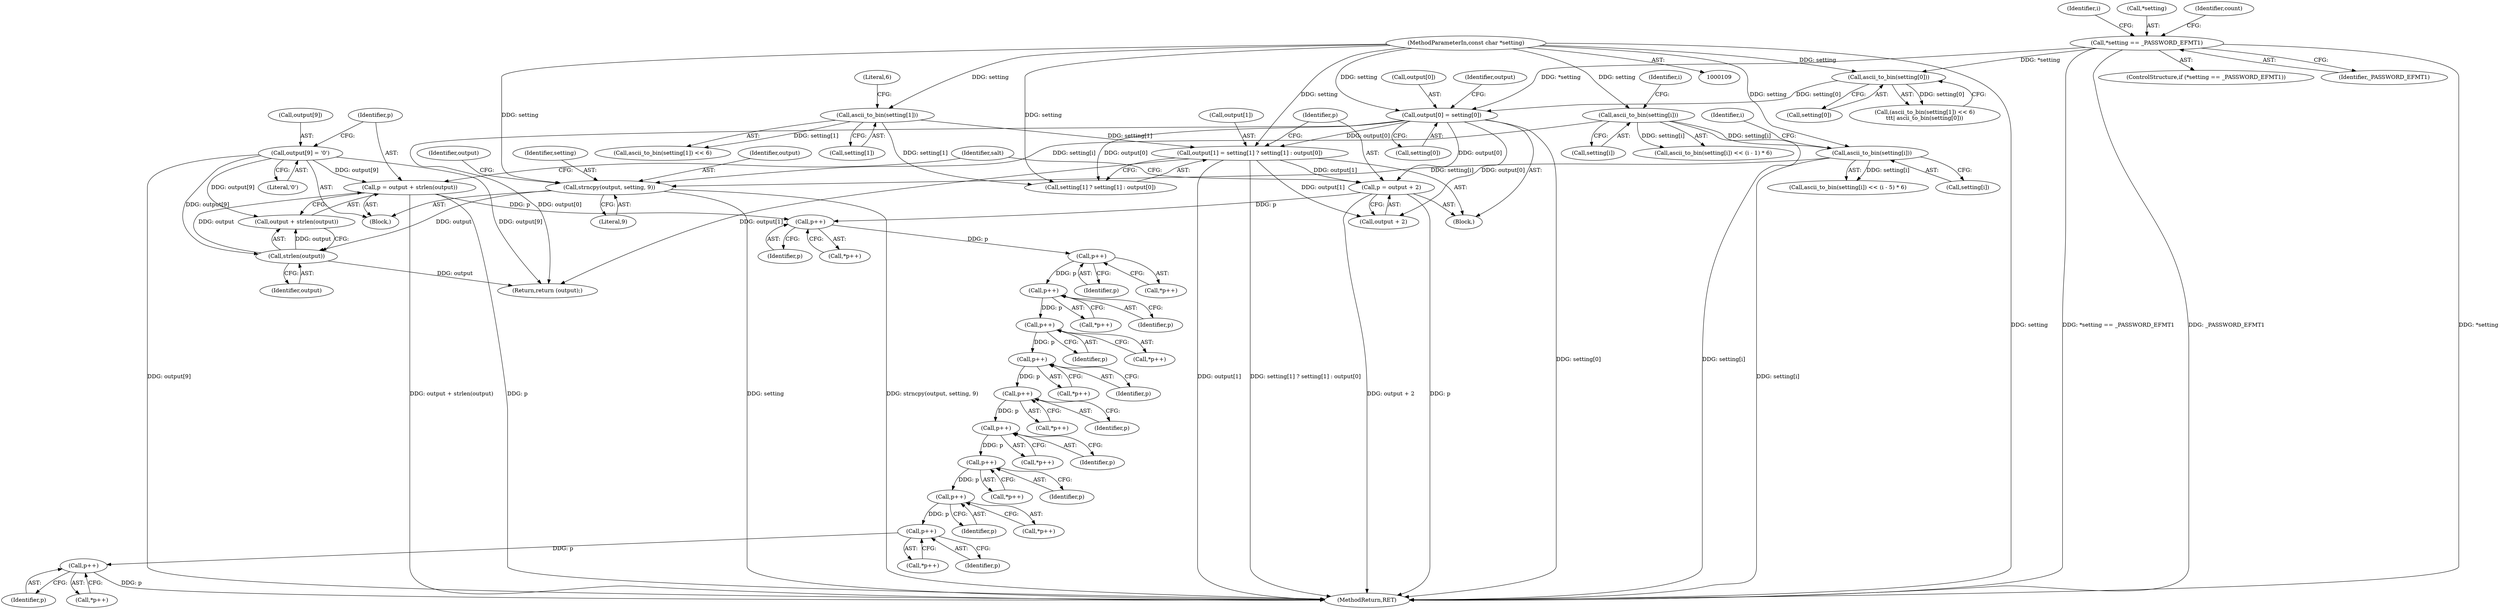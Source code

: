 digraph "0_postgresql_932ded2ed51e8333852e370c7a6dad75d9f236f9@pointer" {
"1000455" [label="(Call,p++)"];
"1000444" [label="(Call,p++)"];
"1000430" [label="(Call,p++)"];
"1000419" [label="(Call,p++)"];
"1000408" [label="(Call,p++)"];
"1000397" [label="(Call,p++)"];
"1000377" [label="(Call,p++)"];
"1000366" [label="(Call,p++)"];
"1000355" [label="(Call,p++)"];
"1000344" [label="(Call,p++)"];
"1000274" [label="(Call,p = output + strlen(output))"];
"1000269" [label="(Call,output[9] = '\0')"];
"1000278" [label="(Call,strlen(output))"];
"1000265" [label="(Call,strncpy(output, setting, 9))"];
"1000208" [label="(Call,ascii_to_bin(setting[i]))"];
"1000183" [label="(Call,ascii_to_bin(setting[i]))"];
"1000111" [label="(MethodParameterIn,const char *setting)"];
"1000319" [label="(Call,p = output + 2)"];
"1000305" [label="(Call,output[1] = setting[1] ? setting[1] : output[0])"];
"1000289" [label="(Call,ascii_to_bin(setting[1]))"];
"1000298" [label="(Call,output[0] = setting[0])"];
"1000294" [label="(Call,ascii_to_bin(setting[0]))"];
"1000162" [label="(Call,*setting == _PASSWORD_EFMT1)"];
"1000466" [label="(Call,p++)"];
"1000161" [label="(ControlStructure,if (*setting == _PASSWORD_EFMT1))"];
"1000111" [label="(MethodParameterIn,const char *setting)"];
"1000170" [label="(Identifier,i)"];
"1000165" [label="(Identifier,_PASSWORD_EFMT1)"];
"1000275" [label="(Identifier,p)"];
"1000398" [label="(Identifier,p)"];
"1000302" [label="(Call,setting[0])"];
"1000356" [label="(Identifier,p)"];
"1000343" [label="(Call,*p++)"];
"1000273" [label="(Literal,'\0')"];
"1000183" [label="(Call,ascii_to_bin(setting[i]))"];
"1000270" [label="(Call,output[9])"];
"1000397" [label="(Call,p++)"];
"1000444" [label="(Call,p++)"];
"1000366" [label="(Call,p++)"];
"1000163" [label="(Call,*setting)"];
"1000367" [label="(Identifier,p)"];
"1000443" [label="(Call,*p++)"];
"1000354" [label="(Call,*p++)"];
"1000182" [label="(Call,ascii_to_bin(setting[i]) << (i - 1) * 6)"];
"1000431" [label="(Identifier,p)"];
"1000465" [label="(Call,*p++)"];
"1000409" [label="(Identifier,p)"];
"1000430" [label="(Call,p++)"];
"1000376" [label="(Call,*p++)"];
"1000289" [label="(Call,ascii_to_bin(setting[1]))"];
"1000306" [label="(Call,output[1])"];
"1000365" [label="(Call,*p++)"];
"1000279" [label="(Identifier,output)"];
"1000271" [label="(Identifier,output)"];
"1000269" [label="(Call,output[9] = '\0')"];
"1000293" [label="(Literal,6)"];
"1000419" [label="(Call,p++)"];
"1000166" [label="(Block,)"];
"1000267" [label="(Identifier,setting)"];
"1000287" [label="(Call,(ascii_to_bin(setting[1]) << 6)\n\t\t\t| ascii_to_bin(setting[0]))"];
"1000298" [label="(Call,output[0] = setting[0])"];
"1000355" [label="(Call,p++)"];
"1000456" [label="(Identifier,p)"];
"1000265" [label="(Call,strncpy(output, setting, 9))"];
"1000214" [label="(Identifier,i)"];
"1000189" [label="(Identifier,i)"];
"1000209" [label="(Call,setting[i])"];
"1000407" [label="(Call,*p++)"];
"1000207" [label="(Call,ascii_to_bin(setting[i]) << (i - 5) * 6)"];
"1000454" [label="(Call,*p++)"];
"1000319" [label="(Call,p = output + 2)"];
"1000281" [label="(Block,)"];
"1000345" [label="(Identifier,p)"];
"1000295" [label="(Call,setting[0])"];
"1000477" [label="(Return,return (output);)"];
"1000344" [label="(Call,p++)"];
"1000377" [label="(Call,p++)"];
"1000466" [label="(Call,p++)"];
"1000396" [label="(Call,*p++)"];
"1000184" [label="(Call,setting[i])"];
"1000309" [label="(Call,setting[1] ? setting[1] : output[0])"];
"1000299" [label="(Call,output[0])"];
"1000420" [label="(Identifier,p)"];
"1000162" [label="(Call,*setting == _PASSWORD_EFMT1)"];
"1000288" [label="(Call,ascii_to_bin(setting[1]) << 6)"];
"1000467" [label="(Identifier,p)"];
"1000408" [label="(Call,p++)"];
"1000445" [label="(Identifier,p)"];
"1000325" [label="(Identifier,salt)"];
"1000455" [label="(Call,p++)"];
"1000378" [label="(Identifier,p)"];
"1000276" [label="(Call,output + strlen(output))"];
"1000278" [label="(Call,strlen(output))"];
"1000479" [label="(MethodReturn,RET)"];
"1000320" [label="(Identifier,p)"];
"1000307" [label="(Identifier,output)"];
"1000266" [label="(Identifier,output)"];
"1000321" [label="(Call,output + 2)"];
"1000283" [label="(Identifier,count)"];
"1000208" [label="(Call,ascii_to_bin(setting[i]))"];
"1000429" [label="(Call,*p++)"];
"1000294" [label="(Call,ascii_to_bin(setting[0]))"];
"1000268" [label="(Literal,9)"];
"1000290" [label="(Call,setting[1])"];
"1000305" [label="(Call,output[1] = setting[1] ? setting[1] : output[0])"];
"1000418" [label="(Call,*p++)"];
"1000274" [label="(Call,p = output + strlen(output))"];
"1000455" -> "1000454"  [label="AST: "];
"1000455" -> "1000456"  [label="CFG: "];
"1000456" -> "1000455"  [label="AST: "];
"1000454" -> "1000455"  [label="CFG: "];
"1000444" -> "1000455"  [label="DDG: p"];
"1000455" -> "1000466"  [label="DDG: p"];
"1000444" -> "1000443"  [label="AST: "];
"1000444" -> "1000445"  [label="CFG: "];
"1000445" -> "1000444"  [label="AST: "];
"1000443" -> "1000444"  [label="CFG: "];
"1000430" -> "1000444"  [label="DDG: p"];
"1000430" -> "1000429"  [label="AST: "];
"1000430" -> "1000431"  [label="CFG: "];
"1000431" -> "1000430"  [label="AST: "];
"1000429" -> "1000430"  [label="CFG: "];
"1000419" -> "1000430"  [label="DDG: p"];
"1000419" -> "1000418"  [label="AST: "];
"1000419" -> "1000420"  [label="CFG: "];
"1000420" -> "1000419"  [label="AST: "];
"1000418" -> "1000419"  [label="CFG: "];
"1000408" -> "1000419"  [label="DDG: p"];
"1000408" -> "1000407"  [label="AST: "];
"1000408" -> "1000409"  [label="CFG: "];
"1000409" -> "1000408"  [label="AST: "];
"1000407" -> "1000408"  [label="CFG: "];
"1000397" -> "1000408"  [label="DDG: p"];
"1000397" -> "1000396"  [label="AST: "];
"1000397" -> "1000398"  [label="CFG: "];
"1000398" -> "1000397"  [label="AST: "];
"1000396" -> "1000397"  [label="CFG: "];
"1000377" -> "1000397"  [label="DDG: p"];
"1000377" -> "1000376"  [label="AST: "];
"1000377" -> "1000378"  [label="CFG: "];
"1000378" -> "1000377"  [label="AST: "];
"1000376" -> "1000377"  [label="CFG: "];
"1000366" -> "1000377"  [label="DDG: p"];
"1000366" -> "1000365"  [label="AST: "];
"1000366" -> "1000367"  [label="CFG: "];
"1000367" -> "1000366"  [label="AST: "];
"1000365" -> "1000366"  [label="CFG: "];
"1000355" -> "1000366"  [label="DDG: p"];
"1000355" -> "1000354"  [label="AST: "];
"1000355" -> "1000356"  [label="CFG: "];
"1000356" -> "1000355"  [label="AST: "];
"1000354" -> "1000355"  [label="CFG: "];
"1000344" -> "1000355"  [label="DDG: p"];
"1000344" -> "1000343"  [label="AST: "];
"1000344" -> "1000345"  [label="CFG: "];
"1000345" -> "1000344"  [label="AST: "];
"1000343" -> "1000344"  [label="CFG: "];
"1000274" -> "1000344"  [label="DDG: p"];
"1000319" -> "1000344"  [label="DDG: p"];
"1000274" -> "1000166"  [label="AST: "];
"1000274" -> "1000276"  [label="CFG: "];
"1000275" -> "1000274"  [label="AST: "];
"1000276" -> "1000274"  [label="AST: "];
"1000325" -> "1000274"  [label="CFG: "];
"1000274" -> "1000479"  [label="DDG: p"];
"1000274" -> "1000479"  [label="DDG: output + strlen(output)"];
"1000269" -> "1000274"  [label="DDG: output[9]"];
"1000278" -> "1000274"  [label="DDG: output"];
"1000269" -> "1000166"  [label="AST: "];
"1000269" -> "1000273"  [label="CFG: "];
"1000270" -> "1000269"  [label="AST: "];
"1000273" -> "1000269"  [label="AST: "];
"1000275" -> "1000269"  [label="CFG: "];
"1000269" -> "1000479"  [label="DDG: output[9]"];
"1000269" -> "1000276"  [label="DDG: output[9]"];
"1000269" -> "1000278"  [label="DDG: output[9]"];
"1000269" -> "1000477"  [label="DDG: output[9]"];
"1000278" -> "1000276"  [label="AST: "];
"1000278" -> "1000279"  [label="CFG: "];
"1000279" -> "1000278"  [label="AST: "];
"1000276" -> "1000278"  [label="CFG: "];
"1000278" -> "1000276"  [label="DDG: output"];
"1000265" -> "1000278"  [label="DDG: output"];
"1000278" -> "1000477"  [label="DDG: output"];
"1000265" -> "1000166"  [label="AST: "];
"1000265" -> "1000268"  [label="CFG: "];
"1000266" -> "1000265"  [label="AST: "];
"1000267" -> "1000265"  [label="AST: "];
"1000268" -> "1000265"  [label="AST: "];
"1000271" -> "1000265"  [label="CFG: "];
"1000265" -> "1000479"  [label="DDG: strncpy(output, setting, 9)"];
"1000265" -> "1000479"  [label="DDG: setting"];
"1000208" -> "1000265"  [label="DDG: setting[i]"];
"1000183" -> "1000265"  [label="DDG: setting[i]"];
"1000111" -> "1000265"  [label="DDG: setting"];
"1000208" -> "1000207"  [label="AST: "];
"1000208" -> "1000209"  [label="CFG: "];
"1000209" -> "1000208"  [label="AST: "];
"1000214" -> "1000208"  [label="CFG: "];
"1000208" -> "1000479"  [label="DDG: setting[i]"];
"1000208" -> "1000207"  [label="DDG: setting[i]"];
"1000183" -> "1000208"  [label="DDG: setting[i]"];
"1000111" -> "1000208"  [label="DDG: setting"];
"1000183" -> "1000182"  [label="AST: "];
"1000183" -> "1000184"  [label="CFG: "];
"1000184" -> "1000183"  [label="AST: "];
"1000189" -> "1000183"  [label="CFG: "];
"1000183" -> "1000479"  [label="DDG: setting[i]"];
"1000183" -> "1000182"  [label="DDG: setting[i]"];
"1000111" -> "1000183"  [label="DDG: setting"];
"1000111" -> "1000109"  [label="AST: "];
"1000111" -> "1000479"  [label="DDG: setting"];
"1000111" -> "1000289"  [label="DDG: setting"];
"1000111" -> "1000294"  [label="DDG: setting"];
"1000111" -> "1000298"  [label="DDG: setting"];
"1000111" -> "1000305"  [label="DDG: setting"];
"1000111" -> "1000309"  [label="DDG: setting"];
"1000319" -> "1000281"  [label="AST: "];
"1000319" -> "1000321"  [label="CFG: "];
"1000320" -> "1000319"  [label="AST: "];
"1000321" -> "1000319"  [label="AST: "];
"1000325" -> "1000319"  [label="CFG: "];
"1000319" -> "1000479"  [label="DDG: output + 2"];
"1000319" -> "1000479"  [label="DDG: p"];
"1000305" -> "1000319"  [label="DDG: output[1]"];
"1000298" -> "1000319"  [label="DDG: output[0]"];
"1000305" -> "1000281"  [label="AST: "];
"1000305" -> "1000309"  [label="CFG: "];
"1000306" -> "1000305"  [label="AST: "];
"1000309" -> "1000305"  [label="AST: "];
"1000320" -> "1000305"  [label="CFG: "];
"1000305" -> "1000479"  [label="DDG: setting[1] ? setting[1] : output[0]"];
"1000305" -> "1000479"  [label="DDG: output[1]"];
"1000289" -> "1000305"  [label="DDG: setting[1]"];
"1000298" -> "1000305"  [label="DDG: output[0]"];
"1000305" -> "1000321"  [label="DDG: output[1]"];
"1000305" -> "1000477"  [label="DDG: output[1]"];
"1000289" -> "1000288"  [label="AST: "];
"1000289" -> "1000290"  [label="CFG: "];
"1000290" -> "1000289"  [label="AST: "];
"1000293" -> "1000289"  [label="CFG: "];
"1000289" -> "1000288"  [label="DDG: setting[1]"];
"1000289" -> "1000309"  [label="DDG: setting[1]"];
"1000298" -> "1000281"  [label="AST: "];
"1000298" -> "1000302"  [label="CFG: "];
"1000299" -> "1000298"  [label="AST: "];
"1000302" -> "1000298"  [label="AST: "];
"1000307" -> "1000298"  [label="CFG: "];
"1000298" -> "1000479"  [label="DDG: setting[0]"];
"1000294" -> "1000298"  [label="DDG: setting[0]"];
"1000162" -> "1000298"  [label="DDG: *setting"];
"1000298" -> "1000309"  [label="DDG: output[0]"];
"1000298" -> "1000321"  [label="DDG: output[0]"];
"1000298" -> "1000477"  [label="DDG: output[0]"];
"1000294" -> "1000287"  [label="AST: "];
"1000294" -> "1000295"  [label="CFG: "];
"1000295" -> "1000294"  [label="AST: "];
"1000287" -> "1000294"  [label="CFG: "];
"1000294" -> "1000287"  [label="DDG: setting[0]"];
"1000162" -> "1000294"  [label="DDG: *setting"];
"1000162" -> "1000161"  [label="AST: "];
"1000162" -> "1000165"  [label="CFG: "];
"1000163" -> "1000162"  [label="AST: "];
"1000165" -> "1000162"  [label="AST: "];
"1000170" -> "1000162"  [label="CFG: "];
"1000283" -> "1000162"  [label="CFG: "];
"1000162" -> "1000479"  [label="DDG: *setting"];
"1000162" -> "1000479"  [label="DDG: *setting == _PASSWORD_EFMT1"];
"1000162" -> "1000479"  [label="DDG: _PASSWORD_EFMT1"];
"1000466" -> "1000465"  [label="AST: "];
"1000466" -> "1000467"  [label="CFG: "];
"1000467" -> "1000466"  [label="AST: "];
"1000465" -> "1000466"  [label="CFG: "];
"1000466" -> "1000479"  [label="DDG: p"];
}
